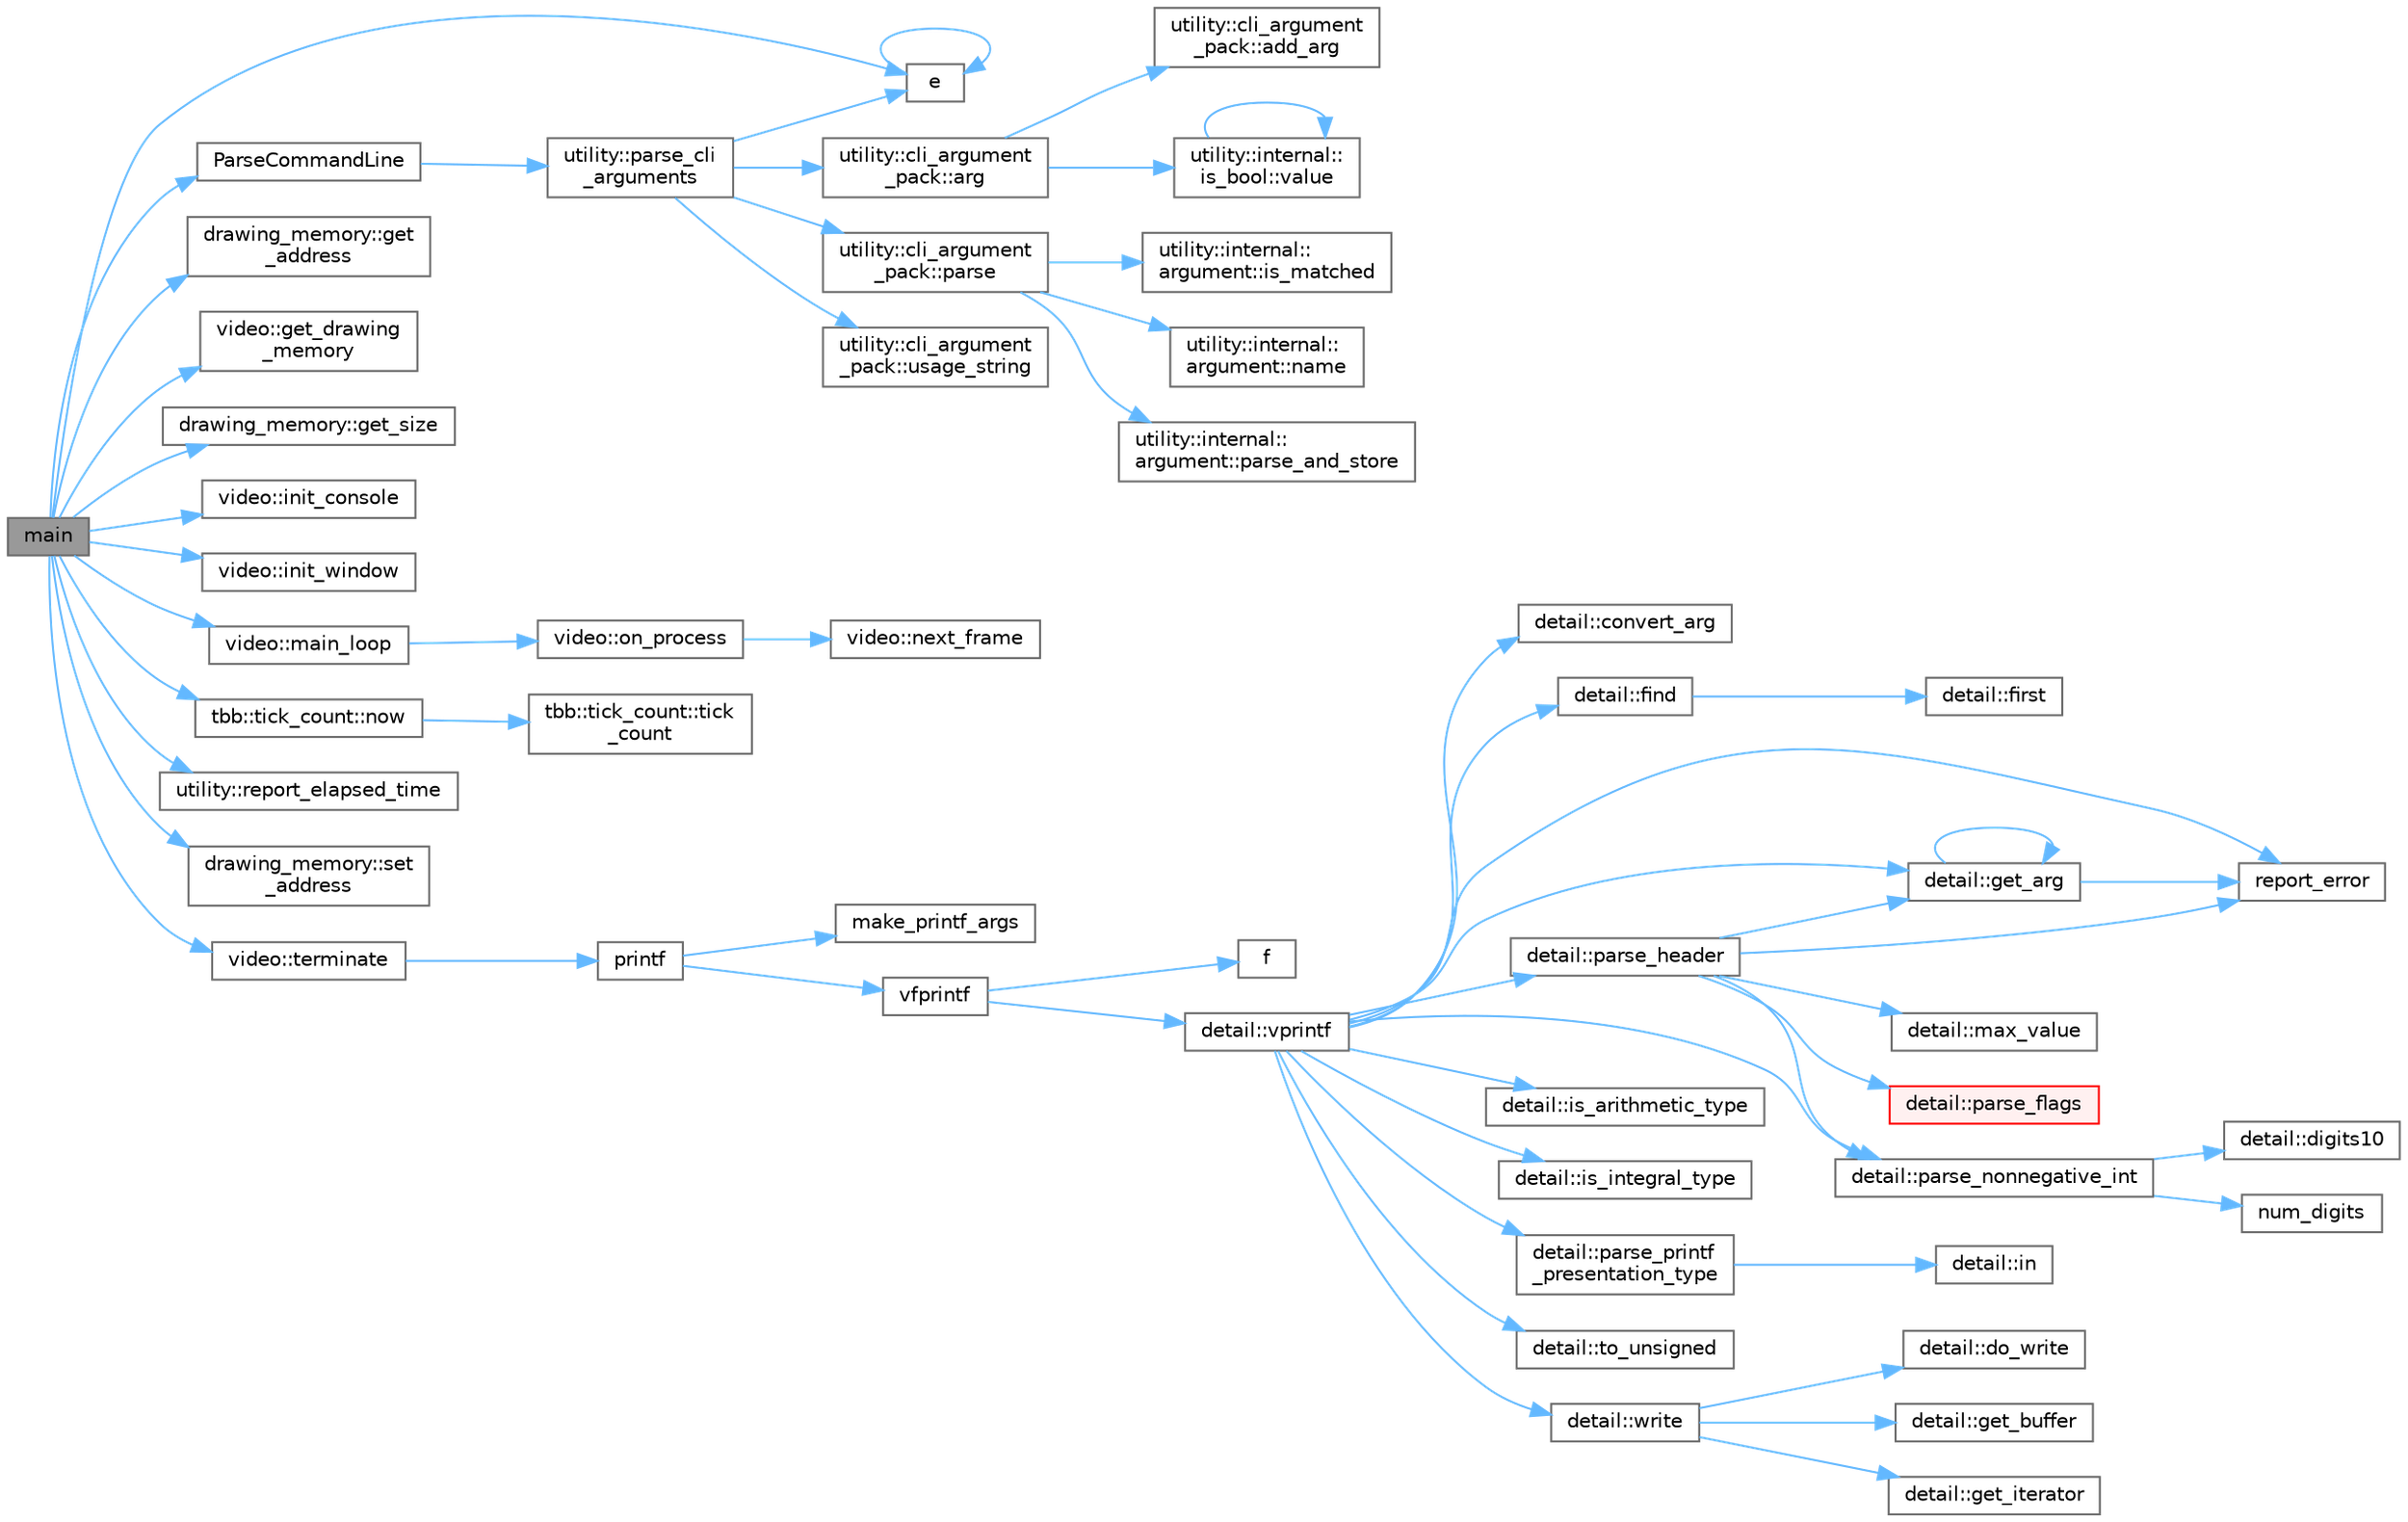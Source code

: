 digraph "main"
{
 // LATEX_PDF_SIZE
  bgcolor="transparent";
  edge [fontname=Helvetica,fontsize=10,labelfontname=Helvetica,labelfontsize=10];
  node [fontname=Helvetica,fontsize=10,shape=box,height=0.2,width=0.4];
  rankdir="LR";
  Node1 [id="Node000001",label="main",height=0.2,width=0.4,color="gray40", fillcolor="grey60", style="filled", fontcolor="black",tooltip=" "];
  Node1 -> Node2 [id="edge1_Node000001_Node000002",color="steelblue1",style="solid",tooltip=" "];
  Node2 [id="Node000002",label="e",height=0.2,width=0.4,color="grey40", fillcolor="white", style="filled",URL="$_cwise__array__power__array_8cpp.html#a9cb86ff854760bf91a154f2724a9101d",tooltip=" "];
  Node2 -> Node2 [id="edge2_Node000002_Node000002",color="steelblue1",style="solid",tooltip=" "];
  Node1 -> Node3 [id="edge3_Node000001_Node000003",color="steelblue1",style="solid",tooltip=" "];
  Node3 [id="Node000003",label="drawing_memory::get\l_address",height=0.2,width=0.4,color="grey40", fillcolor="white", style="filled",URL="$classdrawing__memory.html#a9842d9c5d1edbbc8b1d7534b05858696",tooltip="Get drawing memory"];
  Node1 -> Node4 [id="edge4_Node000001_Node000004",color="steelblue1",style="solid",tooltip=" "];
  Node4 [id="Node000004",label="video::get_drawing\l_memory",height=0.2,width=0.4,color="grey40", fillcolor="white", style="filled",URL="$classvideo.html#a6f2d9942e453ba122d4ae16881e7d914",tooltip="Get drawing memory descriptor"];
  Node1 -> Node5 [id="edge5_Node000001_Node000005",color="steelblue1",style="solid",tooltip=" "];
  Node5 [id="Node000005",label="drawing_memory::get_size",height=0.2,width=0.4,color="grey40", fillcolor="white", style="filled",URL="$classdrawing__memory.html#a9a56c090b57da2a5c7d3c7ae3cd38d3a",tooltip="Get drawing memory size"];
  Node1 -> Node6 [id="edge6_Node000001_Node000006",color="steelblue1",style="solid",tooltip=" "];
  Node6 [id="Node000006",label="video::init_console",height=0.2,width=0.4,color="grey40", fillcolor="white", style="filled",URL="$classvideo.html#adf4c9da52e37d92fec1e34bbe3f6afbd",tooltip="initialize console. returns true if console is available"];
  Node1 -> Node7 [id="edge7_Node000001_Node000007",color="steelblue1",style="solid",tooltip=" "];
  Node7 [id="Node000007",label="video::init_window",height=0.2,width=0.4,color="grey40", fillcolor="white", style="filled",URL="$classvideo.html#a1d7ed9754a9fb22fb94600cf4e538caa",tooltip="initialize graphical video system"];
  Node1 -> Node8 [id="edge8_Node000001_Node000008",color="steelblue1",style="solid",tooltip=" "];
  Node8 [id="Node000008",label="video::main_loop",height=0.2,width=0.4,color="grey40", fillcolor="white", style="filled",URL="$classvideo.html#a664f8ebc86f954bb4435c34b62116611",tooltip="Do standard event & processing loop. Use threaded = true to separate event/updating loop from frame p..."];
  Node8 -> Node9 [id="edge9_Node000008_Node000009",color="steelblue1",style="solid",tooltip=" "];
  Node9 [id="Node000009",label="video::on_process",height=0.2,width=0.4,color="grey40", fillcolor="white", style="filled",URL="$classvideo.html#a9cd55e23921c925eb2c912e40df96d05",tooltip="Main processing loop. Redefine with your own"];
  Node9 -> Node10 [id="edge10_Node000009_Node000010",color="steelblue1",style="solid",tooltip=" "];
  Node10 [id="Node000010",label="video::next_frame",height=0.2,width=0.4,color="grey40", fillcolor="white", style="filled",URL="$classvideo.html#a267748c31dee7dd46d47b575373959db",tooltip="Process next frame"];
  Node1 -> Node11 [id="edge11_Node000001_Node000011",color="steelblue1",style="solid",tooltip=" "];
  Node11 [id="Node000011",label="tbb::tick_count::now",height=0.2,width=0.4,color="grey40", fillcolor="white", style="filled",URL="$classtbb_1_1tick__count.html#a74dcecde7431ff4591d7c46fc1d50d7e",tooltip="Return current time."];
  Node11 -> Node12 [id="edge12_Node000011_Node000012",color="steelblue1",style="solid",tooltip=" "];
  Node12 [id="Node000012",label="tbb::tick_count::tick\l_count",height=0.2,width=0.4,color="grey40", fillcolor="white", style="filled",URL="$classtbb_1_1tick__count.html#a9f1daa0b7a4feb800f802b4be1f1e497",tooltip="Construct an absolute timestamp initialized to zero."];
  Node1 -> Node13 [id="edge13_Node000001_Node000013",color="steelblue1",style="solid",tooltip=" "];
  Node13 [id="Node000013",label="ParseCommandLine",height=0.2,width=0.4,color="grey40", fillcolor="white", style="filled",URL="$external_2taskflow_23rd-party_2tbb_2examples_2parallel__do_2parallel__preorder_2main_8cpp.html#aba1e371735dfdd70aa853ca1a537bf37",tooltip="Parse the command line."];
  Node13 -> Node14 [id="edge14_Node000013_Node000014",color="steelblue1",style="solid",tooltip=" "];
  Node14 [id="Node000014",label="utility::parse_cli\l_arguments",height=0.2,width=0.4,color="grey40", fillcolor="white", style="filled",URL="$namespaceutility.html#abe6afd617ae93bf41147e2d82c23eb07",tooltip=" "];
  Node14 -> Node15 [id="edge15_Node000014_Node000015",color="steelblue1",style="solid",tooltip=" "];
  Node15 [id="Node000015",label="utility::cli_argument\l_pack::arg",height=0.2,width=0.4,color="grey40", fillcolor="white", style="filled",URL="$classutility_1_1cli__argument__pack.html#a6fbf22de34c039d07dcc2a93371dccd2",tooltip=" "];
  Node15 -> Node16 [id="edge16_Node000015_Node000016",color="steelblue1",style="solid",tooltip=" "];
  Node16 [id="Node000016",label="utility::cli_argument\l_pack::add_arg",height=0.2,width=0.4,color="grey40", fillcolor="white", style="filled",URL="$classutility_1_1cli__argument__pack.html#ae9d77e671f643cbce799513cbad1b521",tooltip=" "];
  Node15 -> Node17 [id="edge17_Node000015_Node000017",color="steelblue1",style="solid",tooltip=" "];
  Node17 [id="Node000017",label="utility::internal::\lis_bool::value",height=0.2,width=0.4,color="grey40", fillcolor="white", style="filled",URL="$structutility_1_1internal_1_1is__bool.html#a9e899b2b07167e9ac4e6e448db6de089",tooltip=" "];
  Node17 -> Node17 [id="edge18_Node000017_Node000017",color="steelblue1",style="solid",tooltip=" "];
  Node14 -> Node2 [id="edge19_Node000014_Node000002",color="steelblue1",style="solid",tooltip=" "];
  Node14 -> Node18 [id="edge20_Node000014_Node000018",color="steelblue1",style="solid",tooltip=" "];
  Node18 [id="Node000018",label="utility::cli_argument\l_pack::parse",height=0.2,width=0.4,color="grey40", fillcolor="white", style="filled",URL="$classutility_1_1cli__argument__pack.html#a2d2ad74e2412fe7a37caebd4344e72c4",tooltip=" "];
  Node18 -> Node19 [id="edge21_Node000018_Node000019",color="steelblue1",style="solid",tooltip=" "];
  Node19 [id="Node000019",label="utility::internal::\largument::is_matched",height=0.2,width=0.4,color="grey40", fillcolor="white", style="filled",URL="$classutility_1_1internal_1_1argument.html#a04d4a0e3ef44468119adf8c9f5d178f7",tooltip=" "];
  Node18 -> Node20 [id="edge22_Node000018_Node000020",color="steelblue1",style="solid",tooltip=" "];
  Node20 [id="Node000020",label="utility::internal::\largument::name",height=0.2,width=0.4,color="grey40", fillcolor="white", style="filled",URL="$classutility_1_1internal_1_1argument.html#af375e897332910e76785a83469e962d9",tooltip=" "];
  Node18 -> Node21 [id="edge23_Node000018_Node000021",color="steelblue1",style="solid",tooltip=" "];
  Node21 [id="Node000021",label="utility::internal::\largument::parse_and_store",height=0.2,width=0.4,color="grey40", fillcolor="white", style="filled",URL="$classutility_1_1internal_1_1argument.html#adb0075ddfc3a518aca921cea60614315",tooltip=" "];
  Node14 -> Node22 [id="edge24_Node000014_Node000022",color="steelblue1",style="solid",tooltip=" "];
  Node22 [id="Node000022",label="utility::cli_argument\l_pack::usage_string",height=0.2,width=0.4,color="grey40", fillcolor="white", style="filled",URL="$classutility_1_1cli__argument__pack.html#ab6094713efb41401d3c1d10a1598fa71",tooltip=" "];
  Node1 -> Node23 [id="edge25_Node000001_Node000023",color="steelblue1",style="solid",tooltip=" "];
  Node23 [id="Node000023",label="utility::report_elapsed_time",height=0.2,width=0.4,color="grey40", fillcolor="white", style="filled",URL="$namespaceutility.html#ad150a0029de7ebcbcf8fce30429f57c3",tooltip=" "];
  Node1 -> Node24 [id="edge26_Node000001_Node000024",color="steelblue1",style="solid",tooltip=" "];
  Node24 [id="Node000024",label="drawing_memory::set\l_address",height=0.2,width=0.4,color="grey40", fillcolor="white", style="filled",URL="$classdrawing__memory.html#a3568bd1fd5c14f7ae56454773b34bf76",tooltip="Set drawing memory"];
  Node1 -> Node25 [id="edge27_Node000001_Node000025",color="steelblue1",style="solid",tooltip=" "];
  Node25 [id="Node000025",label="video::terminate",height=0.2,width=0.4,color="grey40", fillcolor="white", style="filled",URL="$classvideo.html#a49fe2b2eefd1118d871120ec787d355a",tooltip="terminate video system"];
  Node25 -> Node26 [id="edge28_Node000025_Node000026",color="steelblue1",style="solid",tooltip=" "];
  Node26 [id="Node000026",label="printf",height=0.2,width=0.4,color="grey40", fillcolor="white", style="filled",URL="$printf_8h.html#aee3ed3a831f25f07e7be3919fff2203a",tooltip=" "];
  Node26 -> Node27 [id="edge29_Node000026_Node000027",color="steelblue1",style="solid",tooltip=" "];
  Node27 [id="Node000027",label="make_printf_args",height=0.2,width=0.4,color="grey40", fillcolor="white", style="filled",URL="$printf_8h.html#a27dcc0efcda04388971dbea3c875f122",tooltip=" "];
  Node26 -> Node28 [id="edge30_Node000026_Node000028",color="steelblue1",style="solid",tooltip=" "];
  Node28 [id="Node000028",label="vfprintf",height=0.2,width=0.4,color="grey40", fillcolor="white", style="filled",URL="$printf_8h.html#abb30aad964fc771fb52cf3ad88649df2",tooltip=" "];
  Node28 -> Node29 [id="edge31_Node000028_Node000029",color="steelblue1",style="solid",tooltip=" "];
  Node29 [id="Node000029",label="f",height=0.2,width=0.4,color="grey40", fillcolor="white", style="filled",URL="$cxx11__tensor__map_8cpp.html#a7f507fea02198f6cb81c86640c7b1a4e",tooltip=" "];
  Node28 -> Node30 [id="edge32_Node000028_Node000030",color="steelblue1",style="solid",tooltip=" "];
  Node30 [id="Node000030",label="detail::vprintf",height=0.2,width=0.4,color="grey40", fillcolor="white", style="filled",URL="$namespacedetail.html#a1c8c2218e4c822aa8f743fb9c573717f",tooltip=" "];
  Node30 -> Node31 [id="edge33_Node000030_Node000031",color="steelblue1",style="solid",tooltip=" "];
  Node31 [id="Node000031",label="detail::convert_arg",height=0.2,width=0.4,color="grey40", fillcolor="white", style="filled",URL="$namespacedetail.html#a03c11572c9a664266d6925f327dec7f3",tooltip=" "];
  Node30 -> Node32 [id="edge34_Node000030_Node000032",color="steelblue1",style="solid",tooltip=" "];
  Node32 [id="Node000032",label="detail::find",height=0.2,width=0.4,color="grey40", fillcolor="white", style="filled",URL="$namespacedetail.html#a6b71952fab3dc32f3edb2c3e9811d8d9",tooltip=" "];
  Node32 -> Node33 [id="edge35_Node000032_Node000033",color="steelblue1",style="solid",tooltip=" "];
  Node33 [id="Node000033",label="detail::first",height=0.2,width=0.4,color="grey40", fillcolor="white", style="filled",URL="$namespacedetail.html#a02319a3deb124802b88b61f85987df5e",tooltip=" "];
  Node30 -> Node34 [id="edge36_Node000030_Node000034",color="steelblue1",style="solid",tooltip=" "];
  Node34 [id="Node000034",label="detail::get_arg",height=0.2,width=0.4,color="grey40", fillcolor="white", style="filled",URL="$namespacedetail.html#a342ef250e45bd09b2ef666b6fae1c355",tooltip=" "];
  Node34 -> Node34 [id="edge37_Node000034_Node000034",color="steelblue1",style="solid",tooltip=" "];
  Node34 -> Node35 [id="edge38_Node000034_Node000035",color="steelblue1",style="solid",tooltip=" "];
  Node35 [id="Node000035",label="report_error",height=0.2,width=0.4,color="grey40", fillcolor="white", style="filled",URL="$format-inl_8h.html#a5555893692b00b61b3886349332fd01f",tooltip=" "];
  Node30 -> Node36 [id="edge39_Node000030_Node000036",color="steelblue1",style="solid",tooltip=" "];
  Node36 [id="Node000036",label="detail::is_arithmetic_type",height=0.2,width=0.4,color="grey40", fillcolor="white", style="filled",URL="$namespacedetail.html#a802c50a56a3495fdab6020b375ba1389",tooltip=" "];
  Node30 -> Node37 [id="edge40_Node000030_Node000037",color="steelblue1",style="solid",tooltip=" "];
  Node37 [id="Node000037",label="detail::is_integral_type",height=0.2,width=0.4,color="grey40", fillcolor="white", style="filled",URL="$namespacedetail.html#a2a60f8d1bee41b803f43fc42b707b5d1",tooltip=" "];
  Node30 -> Node38 [id="edge41_Node000030_Node000038",color="steelblue1",style="solid",tooltip=" "];
  Node38 [id="Node000038",label="detail::parse_header",height=0.2,width=0.4,color="grey40", fillcolor="white", style="filled",URL="$namespacedetail.html#afc9d93e58b8edb8077f8bc8eee7f4035",tooltip=" "];
  Node38 -> Node34 [id="edge42_Node000038_Node000034",color="steelblue1",style="solid",tooltip=" "];
  Node38 -> Node39 [id="edge43_Node000038_Node000039",color="steelblue1",style="solid",tooltip=" "];
  Node39 [id="Node000039",label="detail::max_value",height=0.2,width=0.4,color="grey40", fillcolor="white", style="filled",URL="$namespacedetail.html#a45c2130c44ebe54179eafcee3cda2bfb",tooltip=" "];
  Node38 -> Node40 [id="edge44_Node000038_Node000040",color="steelblue1",style="solid",tooltip=" "];
  Node40 [id="Node000040",label="detail::parse_flags",height=0.2,width=0.4,color="red", fillcolor="#FFF0F0", style="filled",URL="$namespacedetail.html#a4213daed116a37e1767881da51238261",tooltip=" "];
  Node38 -> Node47 [id="edge45_Node000038_Node000047",color="steelblue1",style="solid",tooltip=" "];
  Node47 [id="Node000047",label="detail::parse_nonnegative_int",height=0.2,width=0.4,color="grey40", fillcolor="white", style="filled",URL="$namespacedetail.html#a338caba782225e115a9902d4d0835f5f",tooltip=" "];
  Node47 -> Node48 [id="edge46_Node000047_Node000048",color="steelblue1",style="solid",tooltip=" "];
  Node48 [id="Node000048",label="detail::digits10",height=0.2,width=0.4,color="grey40", fillcolor="white", style="filled",URL="$namespacedetail.html#a3a043db05db2d07deb2d98ba2d04b4eb",tooltip=" "];
  Node47 -> Node49 [id="edge47_Node000047_Node000049",color="steelblue1",style="solid",tooltip=" "];
  Node49 [id="Node000049",label="num_digits",height=0.2,width=0.4,color="grey40", fillcolor="white", style="filled",URL="$_sequence_8c.html#aa16e8c03d098498ad9c8839cf2c48044",tooltip=" "];
  Node38 -> Node35 [id="edge48_Node000038_Node000035",color="steelblue1",style="solid",tooltip=" "];
  Node30 -> Node47 [id="edge49_Node000030_Node000047",color="steelblue1",style="solid",tooltip=" "];
  Node30 -> Node50 [id="edge50_Node000030_Node000050",color="steelblue1",style="solid",tooltip=" "];
  Node50 [id="Node000050",label="detail::parse_printf\l_presentation_type",height=0.2,width=0.4,color="grey40", fillcolor="white", style="filled",URL="$namespacedetail.html#aa2cb095169b23e3a66260ad7078f44cc",tooltip=" "];
  Node50 -> Node51 [id="edge51_Node000050_Node000051",color="steelblue1",style="solid",tooltip=" "];
  Node51 [id="Node000051",label="detail::in",height=0.2,width=0.4,color="grey40", fillcolor="white", style="filled",URL="$namespacedetail.html#a52a5e2ed06c229dcf95ea5c46d48d05e",tooltip=" "];
  Node30 -> Node35 [id="edge52_Node000030_Node000035",color="steelblue1",style="solid",tooltip=" "];
  Node30 -> Node52 [id="edge53_Node000030_Node000052",color="steelblue1",style="solid",tooltip=" "];
  Node52 [id="Node000052",label="detail::to_unsigned",height=0.2,width=0.4,color="grey40", fillcolor="white", style="filled",URL="$namespacedetail.html#a4855e668246c731a97484efc329f2aac",tooltip=" "];
  Node30 -> Node53 [id="edge54_Node000030_Node000053",color="steelblue1",style="solid",tooltip=" "];
  Node53 [id="Node000053",label="detail::write",height=0.2,width=0.4,color="grey40", fillcolor="white", style="filled",URL="$namespacedetail.html#a29dacf26eedc9e3575fb57329a5ca0a3",tooltip=" "];
  Node53 -> Node54 [id="edge55_Node000053_Node000054",color="steelblue1",style="solid",tooltip=" "];
  Node54 [id="Node000054",label="detail::do_write",height=0.2,width=0.4,color="grey40", fillcolor="white", style="filled",URL="$namespacedetail.html#a5007cc441bd246a9096070c10d1ea683",tooltip=" "];
  Node53 -> Node55 [id="edge56_Node000053_Node000055",color="steelblue1",style="solid",tooltip=" "];
  Node55 [id="Node000055",label="detail::get_buffer",height=0.2,width=0.4,color="grey40", fillcolor="white", style="filled",URL="$namespacedetail.html#ad803bb19df422bc4c4f92d75c7564437",tooltip=" "];
  Node53 -> Node56 [id="edge57_Node000053_Node000056",color="steelblue1",style="solid",tooltip=" "];
  Node56 [id="Node000056",label="detail::get_iterator",height=0.2,width=0.4,color="grey40", fillcolor="white", style="filled",URL="$namespacedetail.html#a05e3e231207d3f28f83261c2e7ad2fe5",tooltip=" "];
}
